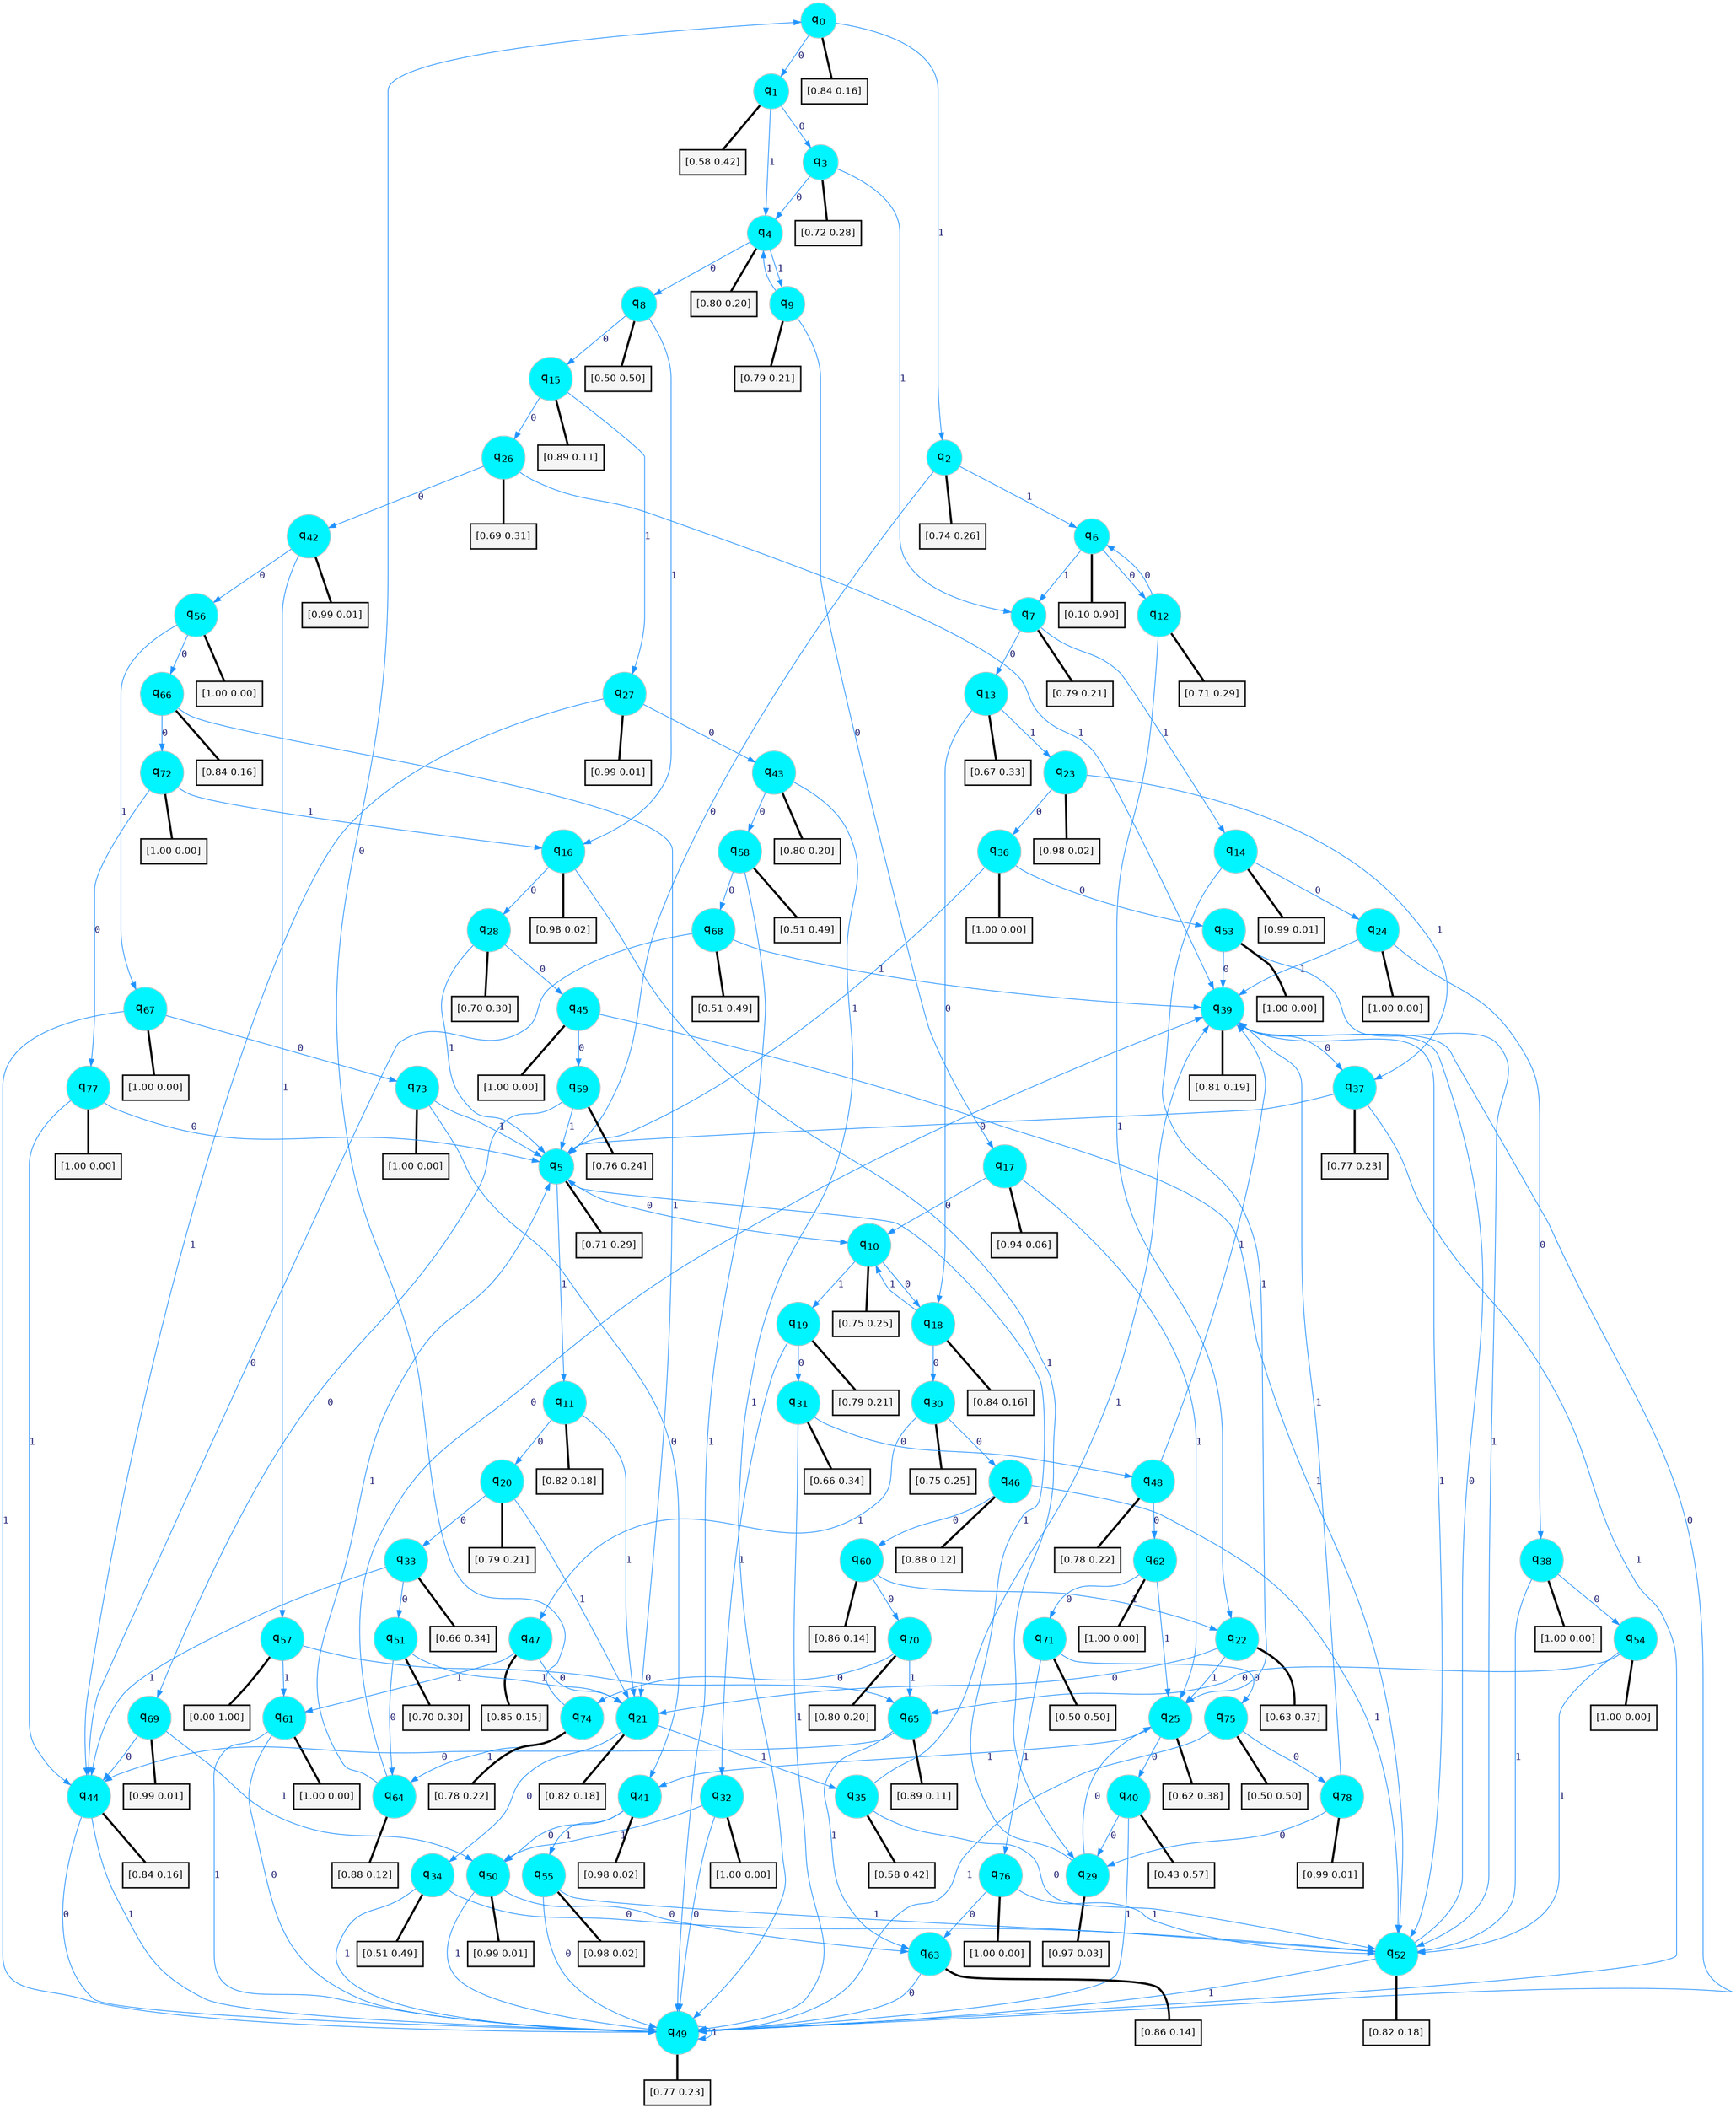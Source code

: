 digraph G {
graph [
bgcolor=transparent, dpi=300, rankdir=TD, size="40,25"];
node [
color=gray, fillcolor=turquoise1, fontcolor=black, fontname=Helvetica, fontsize=16, fontweight=bold, shape=circle, style=filled];
edge [
arrowsize=1, color=dodgerblue1, fontcolor=midnightblue, fontname=courier, fontweight=bold, penwidth=1, style=solid, weight=20];
0[label=<q<SUB>0</SUB>>];
1[label=<q<SUB>1</SUB>>];
2[label=<q<SUB>2</SUB>>];
3[label=<q<SUB>3</SUB>>];
4[label=<q<SUB>4</SUB>>];
5[label=<q<SUB>5</SUB>>];
6[label=<q<SUB>6</SUB>>];
7[label=<q<SUB>7</SUB>>];
8[label=<q<SUB>8</SUB>>];
9[label=<q<SUB>9</SUB>>];
10[label=<q<SUB>10</SUB>>];
11[label=<q<SUB>11</SUB>>];
12[label=<q<SUB>12</SUB>>];
13[label=<q<SUB>13</SUB>>];
14[label=<q<SUB>14</SUB>>];
15[label=<q<SUB>15</SUB>>];
16[label=<q<SUB>16</SUB>>];
17[label=<q<SUB>17</SUB>>];
18[label=<q<SUB>18</SUB>>];
19[label=<q<SUB>19</SUB>>];
20[label=<q<SUB>20</SUB>>];
21[label=<q<SUB>21</SUB>>];
22[label=<q<SUB>22</SUB>>];
23[label=<q<SUB>23</SUB>>];
24[label=<q<SUB>24</SUB>>];
25[label=<q<SUB>25</SUB>>];
26[label=<q<SUB>26</SUB>>];
27[label=<q<SUB>27</SUB>>];
28[label=<q<SUB>28</SUB>>];
29[label=<q<SUB>29</SUB>>];
30[label=<q<SUB>30</SUB>>];
31[label=<q<SUB>31</SUB>>];
32[label=<q<SUB>32</SUB>>];
33[label=<q<SUB>33</SUB>>];
34[label=<q<SUB>34</SUB>>];
35[label=<q<SUB>35</SUB>>];
36[label=<q<SUB>36</SUB>>];
37[label=<q<SUB>37</SUB>>];
38[label=<q<SUB>38</SUB>>];
39[label=<q<SUB>39</SUB>>];
40[label=<q<SUB>40</SUB>>];
41[label=<q<SUB>41</SUB>>];
42[label=<q<SUB>42</SUB>>];
43[label=<q<SUB>43</SUB>>];
44[label=<q<SUB>44</SUB>>];
45[label=<q<SUB>45</SUB>>];
46[label=<q<SUB>46</SUB>>];
47[label=<q<SUB>47</SUB>>];
48[label=<q<SUB>48</SUB>>];
49[label=<q<SUB>49</SUB>>];
50[label=<q<SUB>50</SUB>>];
51[label=<q<SUB>51</SUB>>];
52[label=<q<SUB>52</SUB>>];
53[label=<q<SUB>53</SUB>>];
54[label=<q<SUB>54</SUB>>];
55[label=<q<SUB>55</SUB>>];
56[label=<q<SUB>56</SUB>>];
57[label=<q<SUB>57</SUB>>];
58[label=<q<SUB>58</SUB>>];
59[label=<q<SUB>59</SUB>>];
60[label=<q<SUB>60</SUB>>];
61[label=<q<SUB>61</SUB>>];
62[label=<q<SUB>62</SUB>>];
63[label=<q<SUB>63</SUB>>];
64[label=<q<SUB>64</SUB>>];
65[label=<q<SUB>65</SUB>>];
66[label=<q<SUB>66</SUB>>];
67[label=<q<SUB>67</SUB>>];
68[label=<q<SUB>68</SUB>>];
69[label=<q<SUB>69</SUB>>];
70[label=<q<SUB>70</SUB>>];
71[label=<q<SUB>71</SUB>>];
72[label=<q<SUB>72</SUB>>];
73[label=<q<SUB>73</SUB>>];
74[label=<q<SUB>74</SUB>>];
75[label=<q<SUB>75</SUB>>];
76[label=<q<SUB>76</SUB>>];
77[label=<q<SUB>77</SUB>>];
78[label=<q<SUB>78</SUB>>];
79[label="[0.84 0.16]", shape=box,fontcolor=black, fontname=Helvetica, fontsize=14, penwidth=2, fillcolor=whitesmoke,color=black];
80[label="[0.58 0.42]", shape=box,fontcolor=black, fontname=Helvetica, fontsize=14, penwidth=2, fillcolor=whitesmoke,color=black];
81[label="[0.74 0.26]", shape=box,fontcolor=black, fontname=Helvetica, fontsize=14, penwidth=2, fillcolor=whitesmoke,color=black];
82[label="[0.72 0.28]", shape=box,fontcolor=black, fontname=Helvetica, fontsize=14, penwidth=2, fillcolor=whitesmoke,color=black];
83[label="[0.80 0.20]", shape=box,fontcolor=black, fontname=Helvetica, fontsize=14, penwidth=2, fillcolor=whitesmoke,color=black];
84[label="[0.71 0.29]", shape=box,fontcolor=black, fontname=Helvetica, fontsize=14, penwidth=2, fillcolor=whitesmoke,color=black];
85[label="[0.10 0.90]", shape=box,fontcolor=black, fontname=Helvetica, fontsize=14, penwidth=2, fillcolor=whitesmoke,color=black];
86[label="[0.79 0.21]", shape=box,fontcolor=black, fontname=Helvetica, fontsize=14, penwidth=2, fillcolor=whitesmoke,color=black];
87[label="[0.50 0.50]", shape=box,fontcolor=black, fontname=Helvetica, fontsize=14, penwidth=2, fillcolor=whitesmoke,color=black];
88[label="[0.79 0.21]", shape=box,fontcolor=black, fontname=Helvetica, fontsize=14, penwidth=2, fillcolor=whitesmoke,color=black];
89[label="[0.75 0.25]", shape=box,fontcolor=black, fontname=Helvetica, fontsize=14, penwidth=2, fillcolor=whitesmoke,color=black];
90[label="[0.82 0.18]", shape=box,fontcolor=black, fontname=Helvetica, fontsize=14, penwidth=2, fillcolor=whitesmoke,color=black];
91[label="[0.71 0.29]", shape=box,fontcolor=black, fontname=Helvetica, fontsize=14, penwidth=2, fillcolor=whitesmoke,color=black];
92[label="[0.67 0.33]", shape=box,fontcolor=black, fontname=Helvetica, fontsize=14, penwidth=2, fillcolor=whitesmoke,color=black];
93[label="[0.99 0.01]", shape=box,fontcolor=black, fontname=Helvetica, fontsize=14, penwidth=2, fillcolor=whitesmoke,color=black];
94[label="[0.89 0.11]", shape=box,fontcolor=black, fontname=Helvetica, fontsize=14, penwidth=2, fillcolor=whitesmoke,color=black];
95[label="[0.98 0.02]", shape=box,fontcolor=black, fontname=Helvetica, fontsize=14, penwidth=2, fillcolor=whitesmoke,color=black];
96[label="[0.94 0.06]", shape=box,fontcolor=black, fontname=Helvetica, fontsize=14, penwidth=2, fillcolor=whitesmoke,color=black];
97[label="[0.84 0.16]", shape=box,fontcolor=black, fontname=Helvetica, fontsize=14, penwidth=2, fillcolor=whitesmoke,color=black];
98[label="[0.79 0.21]", shape=box,fontcolor=black, fontname=Helvetica, fontsize=14, penwidth=2, fillcolor=whitesmoke,color=black];
99[label="[0.79 0.21]", shape=box,fontcolor=black, fontname=Helvetica, fontsize=14, penwidth=2, fillcolor=whitesmoke,color=black];
100[label="[0.82 0.18]", shape=box,fontcolor=black, fontname=Helvetica, fontsize=14, penwidth=2, fillcolor=whitesmoke,color=black];
101[label="[0.63 0.37]", shape=box,fontcolor=black, fontname=Helvetica, fontsize=14, penwidth=2, fillcolor=whitesmoke,color=black];
102[label="[0.98 0.02]", shape=box,fontcolor=black, fontname=Helvetica, fontsize=14, penwidth=2, fillcolor=whitesmoke,color=black];
103[label="[1.00 0.00]", shape=box,fontcolor=black, fontname=Helvetica, fontsize=14, penwidth=2, fillcolor=whitesmoke,color=black];
104[label="[0.62 0.38]", shape=box,fontcolor=black, fontname=Helvetica, fontsize=14, penwidth=2, fillcolor=whitesmoke,color=black];
105[label="[0.69 0.31]", shape=box,fontcolor=black, fontname=Helvetica, fontsize=14, penwidth=2, fillcolor=whitesmoke,color=black];
106[label="[0.99 0.01]", shape=box,fontcolor=black, fontname=Helvetica, fontsize=14, penwidth=2, fillcolor=whitesmoke,color=black];
107[label="[0.70 0.30]", shape=box,fontcolor=black, fontname=Helvetica, fontsize=14, penwidth=2, fillcolor=whitesmoke,color=black];
108[label="[0.97 0.03]", shape=box,fontcolor=black, fontname=Helvetica, fontsize=14, penwidth=2, fillcolor=whitesmoke,color=black];
109[label="[0.75 0.25]", shape=box,fontcolor=black, fontname=Helvetica, fontsize=14, penwidth=2, fillcolor=whitesmoke,color=black];
110[label="[0.66 0.34]", shape=box,fontcolor=black, fontname=Helvetica, fontsize=14, penwidth=2, fillcolor=whitesmoke,color=black];
111[label="[1.00 0.00]", shape=box,fontcolor=black, fontname=Helvetica, fontsize=14, penwidth=2, fillcolor=whitesmoke,color=black];
112[label="[0.66 0.34]", shape=box,fontcolor=black, fontname=Helvetica, fontsize=14, penwidth=2, fillcolor=whitesmoke,color=black];
113[label="[0.51 0.49]", shape=box,fontcolor=black, fontname=Helvetica, fontsize=14, penwidth=2, fillcolor=whitesmoke,color=black];
114[label="[0.58 0.42]", shape=box,fontcolor=black, fontname=Helvetica, fontsize=14, penwidth=2, fillcolor=whitesmoke,color=black];
115[label="[1.00 0.00]", shape=box,fontcolor=black, fontname=Helvetica, fontsize=14, penwidth=2, fillcolor=whitesmoke,color=black];
116[label="[0.77 0.23]", shape=box,fontcolor=black, fontname=Helvetica, fontsize=14, penwidth=2, fillcolor=whitesmoke,color=black];
117[label="[1.00 0.00]", shape=box,fontcolor=black, fontname=Helvetica, fontsize=14, penwidth=2, fillcolor=whitesmoke,color=black];
118[label="[0.81 0.19]", shape=box,fontcolor=black, fontname=Helvetica, fontsize=14, penwidth=2, fillcolor=whitesmoke,color=black];
119[label="[0.43 0.57]", shape=box,fontcolor=black, fontname=Helvetica, fontsize=14, penwidth=2, fillcolor=whitesmoke,color=black];
120[label="[0.98 0.02]", shape=box,fontcolor=black, fontname=Helvetica, fontsize=14, penwidth=2, fillcolor=whitesmoke,color=black];
121[label="[0.99 0.01]", shape=box,fontcolor=black, fontname=Helvetica, fontsize=14, penwidth=2, fillcolor=whitesmoke,color=black];
122[label="[0.80 0.20]", shape=box,fontcolor=black, fontname=Helvetica, fontsize=14, penwidth=2, fillcolor=whitesmoke,color=black];
123[label="[0.84 0.16]", shape=box,fontcolor=black, fontname=Helvetica, fontsize=14, penwidth=2, fillcolor=whitesmoke,color=black];
124[label="[1.00 0.00]", shape=box,fontcolor=black, fontname=Helvetica, fontsize=14, penwidth=2, fillcolor=whitesmoke,color=black];
125[label="[0.88 0.12]", shape=box,fontcolor=black, fontname=Helvetica, fontsize=14, penwidth=2, fillcolor=whitesmoke,color=black];
126[label="[0.85 0.15]", shape=box,fontcolor=black, fontname=Helvetica, fontsize=14, penwidth=2, fillcolor=whitesmoke,color=black];
127[label="[0.78 0.22]", shape=box,fontcolor=black, fontname=Helvetica, fontsize=14, penwidth=2, fillcolor=whitesmoke,color=black];
128[label="[0.77 0.23]", shape=box,fontcolor=black, fontname=Helvetica, fontsize=14, penwidth=2, fillcolor=whitesmoke,color=black];
129[label="[0.99 0.01]", shape=box,fontcolor=black, fontname=Helvetica, fontsize=14, penwidth=2, fillcolor=whitesmoke,color=black];
130[label="[0.70 0.30]", shape=box,fontcolor=black, fontname=Helvetica, fontsize=14, penwidth=2, fillcolor=whitesmoke,color=black];
131[label="[0.82 0.18]", shape=box,fontcolor=black, fontname=Helvetica, fontsize=14, penwidth=2, fillcolor=whitesmoke,color=black];
132[label="[1.00 0.00]", shape=box,fontcolor=black, fontname=Helvetica, fontsize=14, penwidth=2, fillcolor=whitesmoke,color=black];
133[label="[1.00 0.00]", shape=box,fontcolor=black, fontname=Helvetica, fontsize=14, penwidth=2, fillcolor=whitesmoke,color=black];
134[label="[0.98 0.02]", shape=box,fontcolor=black, fontname=Helvetica, fontsize=14, penwidth=2, fillcolor=whitesmoke,color=black];
135[label="[1.00 0.00]", shape=box,fontcolor=black, fontname=Helvetica, fontsize=14, penwidth=2, fillcolor=whitesmoke,color=black];
136[label="[0.00 1.00]", shape=box,fontcolor=black, fontname=Helvetica, fontsize=14, penwidth=2, fillcolor=whitesmoke,color=black];
137[label="[0.51 0.49]", shape=box,fontcolor=black, fontname=Helvetica, fontsize=14, penwidth=2, fillcolor=whitesmoke,color=black];
138[label="[0.76 0.24]", shape=box,fontcolor=black, fontname=Helvetica, fontsize=14, penwidth=2, fillcolor=whitesmoke,color=black];
139[label="[0.86 0.14]", shape=box,fontcolor=black, fontname=Helvetica, fontsize=14, penwidth=2, fillcolor=whitesmoke,color=black];
140[label="[1.00 0.00]", shape=box,fontcolor=black, fontname=Helvetica, fontsize=14, penwidth=2, fillcolor=whitesmoke,color=black];
141[label="[1.00 0.00]", shape=box,fontcolor=black, fontname=Helvetica, fontsize=14, penwidth=2, fillcolor=whitesmoke,color=black];
142[label="[0.86 0.14]", shape=box,fontcolor=black, fontname=Helvetica, fontsize=14, penwidth=2, fillcolor=whitesmoke,color=black];
143[label="[0.88 0.12]", shape=box,fontcolor=black, fontname=Helvetica, fontsize=14, penwidth=2, fillcolor=whitesmoke,color=black];
144[label="[0.89 0.11]", shape=box,fontcolor=black, fontname=Helvetica, fontsize=14, penwidth=2, fillcolor=whitesmoke,color=black];
145[label="[0.84 0.16]", shape=box,fontcolor=black, fontname=Helvetica, fontsize=14, penwidth=2, fillcolor=whitesmoke,color=black];
146[label="[1.00 0.00]", shape=box,fontcolor=black, fontname=Helvetica, fontsize=14, penwidth=2, fillcolor=whitesmoke,color=black];
147[label="[0.51 0.49]", shape=box,fontcolor=black, fontname=Helvetica, fontsize=14, penwidth=2, fillcolor=whitesmoke,color=black];
148[label="[0.99 0.01]", shape=box,fontcolor=black, fontname=Helvetica, fontsize=14, penwidth=2, fillcolor=whitesmoke,color=black];
149[label="[0.80 0.20]", shape=box,fontcolor=black, fontname=Helvetica, fontsize=14, penwidth=2, fillcolor=whitesmoke,color=black];
150[label="[0.50 0.50]", shape=box,fontcolor=black, fontname=Helvetica, fontsize=14, penwidth=2, fillcolor=whitesmoke,color=black];
151[label="[1.00 0.00]", shape=box,fontcolor=black, fontname=Helvetica, fontsize=14, penwidth=2, fillcolor=whitesmoke,color=black];
152[label="[1.00 0.00]", shape=box,fontcolor=black, fontname=Helvetica, fontsize=14, penwidth=2, fillcolor=whitesmoke,color=black];
153[label="[0.78 0.22]", shape=box,fontcolor=black, fontname=Helvetica, fontsize=14, penwidth=2, fillcolor=whitesmoke,color=black];
154[label="[0.50 0.50]", shape=box,fontcolor=black, fontname=Helvetica, fontsize=14, penwidth=2, fillcolor=whitesmoke,color=black];
155[label="[1.00 0.00]", shape=box,fontcolor=black, fontname=Helvetica, fontsize=14, penwidth=2, fillcolor=whitesmoke,color=black];
156[label="[1.00 0.00]", shape=box,fontcolor=black, fontname=Helvetica, fontsize=14, penwidth=2, fillcolor=whitesmoke,color=black];
157[label="[0.99 0.01]", shape=box,fontcolor=black, fontname=Helvetica, fontsize=14, penwidth=2, fillcolor=whitesmoke,color=black];
0->1 [label=0];
0->2 [label=1];
0->79 [arrowhead=none, penwidth=3,color=black];
1->3 [label=0];
1->4 [label=1];
1->80 [arrowhead=none, penwidth=3,color=black];
2->5 [label=0];
2->6 [label=1];
2->81 [arrowhead=none, penwidth=3,color=black];
3->4 [label=0];
3->7 [label=1];
3->82 [arrowhead=none, penwidth=3,color=black];
4->8 [label=0];
4->9 [label=1];
4->83 [arrowhead=none, penwidth=3,color=black];
5->10 [label=0];
5->11 [label=1];
5->84 [arrowhead=none, penwidth=3,color=black];
6->12 [label=0];
6->7 [label=1];
6->85 [arrowhead=none, penwidth=3,color=black];
7->13 [label=0];
7->14 [label=1];
7->86 [arrowhead=none, penwidth=3,color=black];
8->15 [label=0];
8->16 [label=1];
8->87 [arrowhead=none, penwidth=3,color=black];
9->17 [label=0];
9->4 [label=1];
9->88 [arrowhead=none, penwidth=3,color=black];
10->18 [label=0];
10->19 [label=1];
10->89 [arrowhead=none, penwidth=3,color=black];
11->20 [label=0];
11->21 [label=1];
11->90 [arrowhead=none, penwidth=3,color=black];
12->6 [label=0];
12->22 [label=1];
12->91 [arrowhead=none, penwidth=3,color=black];
13->18 [label=0];
13->23 [label=1];
13->92 [arrowhead=none, penwidth=3,color=black];
14->24 [label=0];
14->25 [label=1];
14->93 [arrowhead=none, penwidth=3,color=black];
15->26 [label=0];
15->27 [label=1];
15->94 [arrowhead=none, penwidth=3,color=black];
16->28 [label=0];
16->29 [label=1];
16->95 [arrowhead=none, penwidth=3,color=black];
17->10 [label=0];
17->25 [label=1];
17->96 [arrowhead=none, penwidth=3,color=black];
18->30 [label=0];
18->10 [label=1];
18->97 [arrowhead=none, penwidth=3,color=black];
19->31 [label=0];
19->32 [label=1];
19->98 [arrowhead=none, penwidth=3,color=black];
20->33 [label=0];
20->21 [label=1];
20->99 [arrowhead=none, penwidth=3,color=black];
21->34 [label=0];
21->35 [label=1];
21->100 [arrowhead=none, penwidth=3,color=black];
22->21 [label=0];
22->25 [label=1];
22->101 [arrowhead=none, penwidth=3,color=black];
23->36 [label=0];
23->37 [label=1];
23->102 [arrowhead=none, penwidth=3,color=black];
24->38 [label=0];
24->39 [label=1];
24->103 [arrowhead=none, penwidth=3,color=black];
25->40 [label=0];
25->41 [label=1];
25->104 [arrowhead=none, penwidth=3,color=black];
26->42 [label=0];
26->39 [label=1];
26->105 [arrowhead=none, penwidth=3,color=black];
27->43 [label=0];
27->44 [label=1];
27->106 [arrowhead=none, penwidth=3,color=black];
28->45 [label=0];
28->5 [label=1];
28->107 [arrowhead=none, penwidth=3,color=black];
29->25 [label=0];
29->5 [label=1];
29->108 [arrowhead=none, penwidth=3,color=black];
30->46 [label=0];
30->47 [label=1];
30->109 [arrowhead=none, penwidth=3,color=black];
31->48 [label=0];
31->49 [label=1];
31->110 [arrowhead=none, penwidth=3,color=black];
32->49 [label=0];
32->50 [label=1];
32->111 [arrowhead=none, penwidth=3,color=black];
33->51 [label=0];
33->44 [label=1];
33->112 [arrowhead=none, penwidth=3,color=black];
34->52 [label=0];
34->49 [label=1];
34->113 [arrowhead=none, penwidth=3,color=black];
35->52 [label=0];
35->39 [label=1];
35->114 [arrowhead=none, penwidth=3,color=black];
36->53 [label=0];
36->5 [label=1];
36->115 [arrowhead=none, penwidth=3,color=black];
37->5 [label=0];
37->49 [label=1];
37->116 [arrowhead=none, penwidth=3,color=black];
38->54 [label=0];
38->52 [label=1];
38->117 [arrowhead=none, penwidth=3,color=black];
39->37 [label=0];
39->52 [label=1];
39->118 [arrowhead=none, penwidth=3,color=black];
40->29 [label=0];
40->49 [label=1];
40->119 [arrowhead=none, penwidth=3,color=black];
41->50 [label=0];
41->55 [label=1];
41->120 [arrowhead=none, penwidth=3,color=black];
42->56 [label=0];
42->57 [label=1];
42->121 [arrowhead=none, penwidth=3,color=black];
43->58 [label=0];
43->49 [label=1];
43->122 [arrowhead=none, penwidth=3,color=black];
44->49 [label=0];
44->49 [label=1];
44->123 [arrowhead=none, penwidth=3,color=black];
45->59 [label=0];
45->52 [label=1];
45->124 [arrowhead=none, penwidth=3,color=black];
46->60 [label=0];
46->52 [label=1];
46->125 [arrowhead=none, penwidth=3,color=black];
47->21 [label=0];
47->61 [label=1];
47->126 [arrowhead=none, penwidth=3,color=black];
48->62 [label=0];
48->39 [label=1];
48->127 [arrowhead=none, penwidth=3,color=black];
49->39 [label=0];
49->49 [label=1];
49->128 [arrowhead=none, penwidth=3,color=black];
50->63 [label=0];
50->49 [label=1];
50->129 [arrowhead=none, penwidth=3,color=black];
51->64 [label=0];
51->21 [label=1];
51->130 [arrowhead=none, penwidth=3,color=black];
52->39 [label=0];
52->49 [label=1];
52->131 [arrowhead=none, penwidth=3,color=black];
53->39 [label=0];
53->52 [label=1];
53->132 [arrowhead=none, penwidth=3,color=black];
54->65 [label=0];
54->52 [label=1];
54->133 [arrowhead=none, penwidth=3,color=black];
55->49 [label=0];
55->52 [label=1];
55->134 [arrowhead=none, penwidth=3,color=black];
56->66 [label=0];
56->67 [label=1];
56->135 [arrowhead=none, penwidth=3,color=black];
57->65 [label=0];
57->61 [label=1];
57->136 [arrowhead=none, penwidth=3,color=black];
58->68 [label=0];
58->49 [label=1];
58->137 [arrowhead=none, penwidth=3,color=black];
59->69 [label=0];
59->5 [label=1];
59->138 [arrowhead=none, penwidth=3,color=black];
60->70 [label=0];
60->22 [label=1];
60->139 [arrowhead=none, penwidth=3,color=black];
61->49 [label=0];
61->49 [label=1];
61->140 [arrowhead=none, penwidth=3,color=black];
62->71 [label=0];
62->25 [label=1];
62->141 [arrowhead=none, penwidth=3,color=black];
63->49 [label=0];
63->142 [arrowhead=none, penwidth=3,color=black];
64->39 [label=0];
64->5 [label=1];
64->143 [arrowhead=none, penwidth=3,color=black];
65->44 [label=0];
65->63 [label=1];
65->144 [arrowhead=none, penwidth=3,color=black];
66->72 [label=0];
66->21 [label=1];
66->145 [arrowhead=none, penwidth=3,color=black];
67->73 [label=0];
67->49 [label=1];
67->146 [arrowhead=none, penwidth=3,color=black];
68->44 [label=0];
68->39 [label=1];
68->147 [arrowhead=none, penwidth=3,color=black];
69->44 [label=0];
69->50 [label=1];
69->148 [arrowhead=none, penwidth=3,color=black];
70->74 [label=0];
70->65 [label=1];
70->149 [arrowhead=none, penwidth=3,color=black];
71->75 [label=0];
71->76 [label=1];
71->150 [arrowhead=none, penwidth=3,color=black];
72->77 [label=0];
72->16 [label=1];
72->151 [arrowhead=none, penwidth=3,color=black];
73->41 [label=0];
73->5 [label=1];
73->152 [arrowhead=none, penwidth=3,color=black];
74->0 [label=0];
74->64 [label=1];
74->153 [arrowhead=none, penwidth=3,color=black];
75->78 [label=0];
75->49 [label=1];
75->154 [arrowhead=none, penwidth=3,color=black];
76->63 [label=0];
76->52 [label=1];
76->155 [arrowhead=none, penwidth=3,color=black];
77->5 [label=0];
77->44 [label=1];
77->156 [arrowhead=none, penwidth=3,color=black];
78->29 [label=0];
78->39 [label=1];
78->157 [arrowhead=none, penwidth=3,color=black];
}
